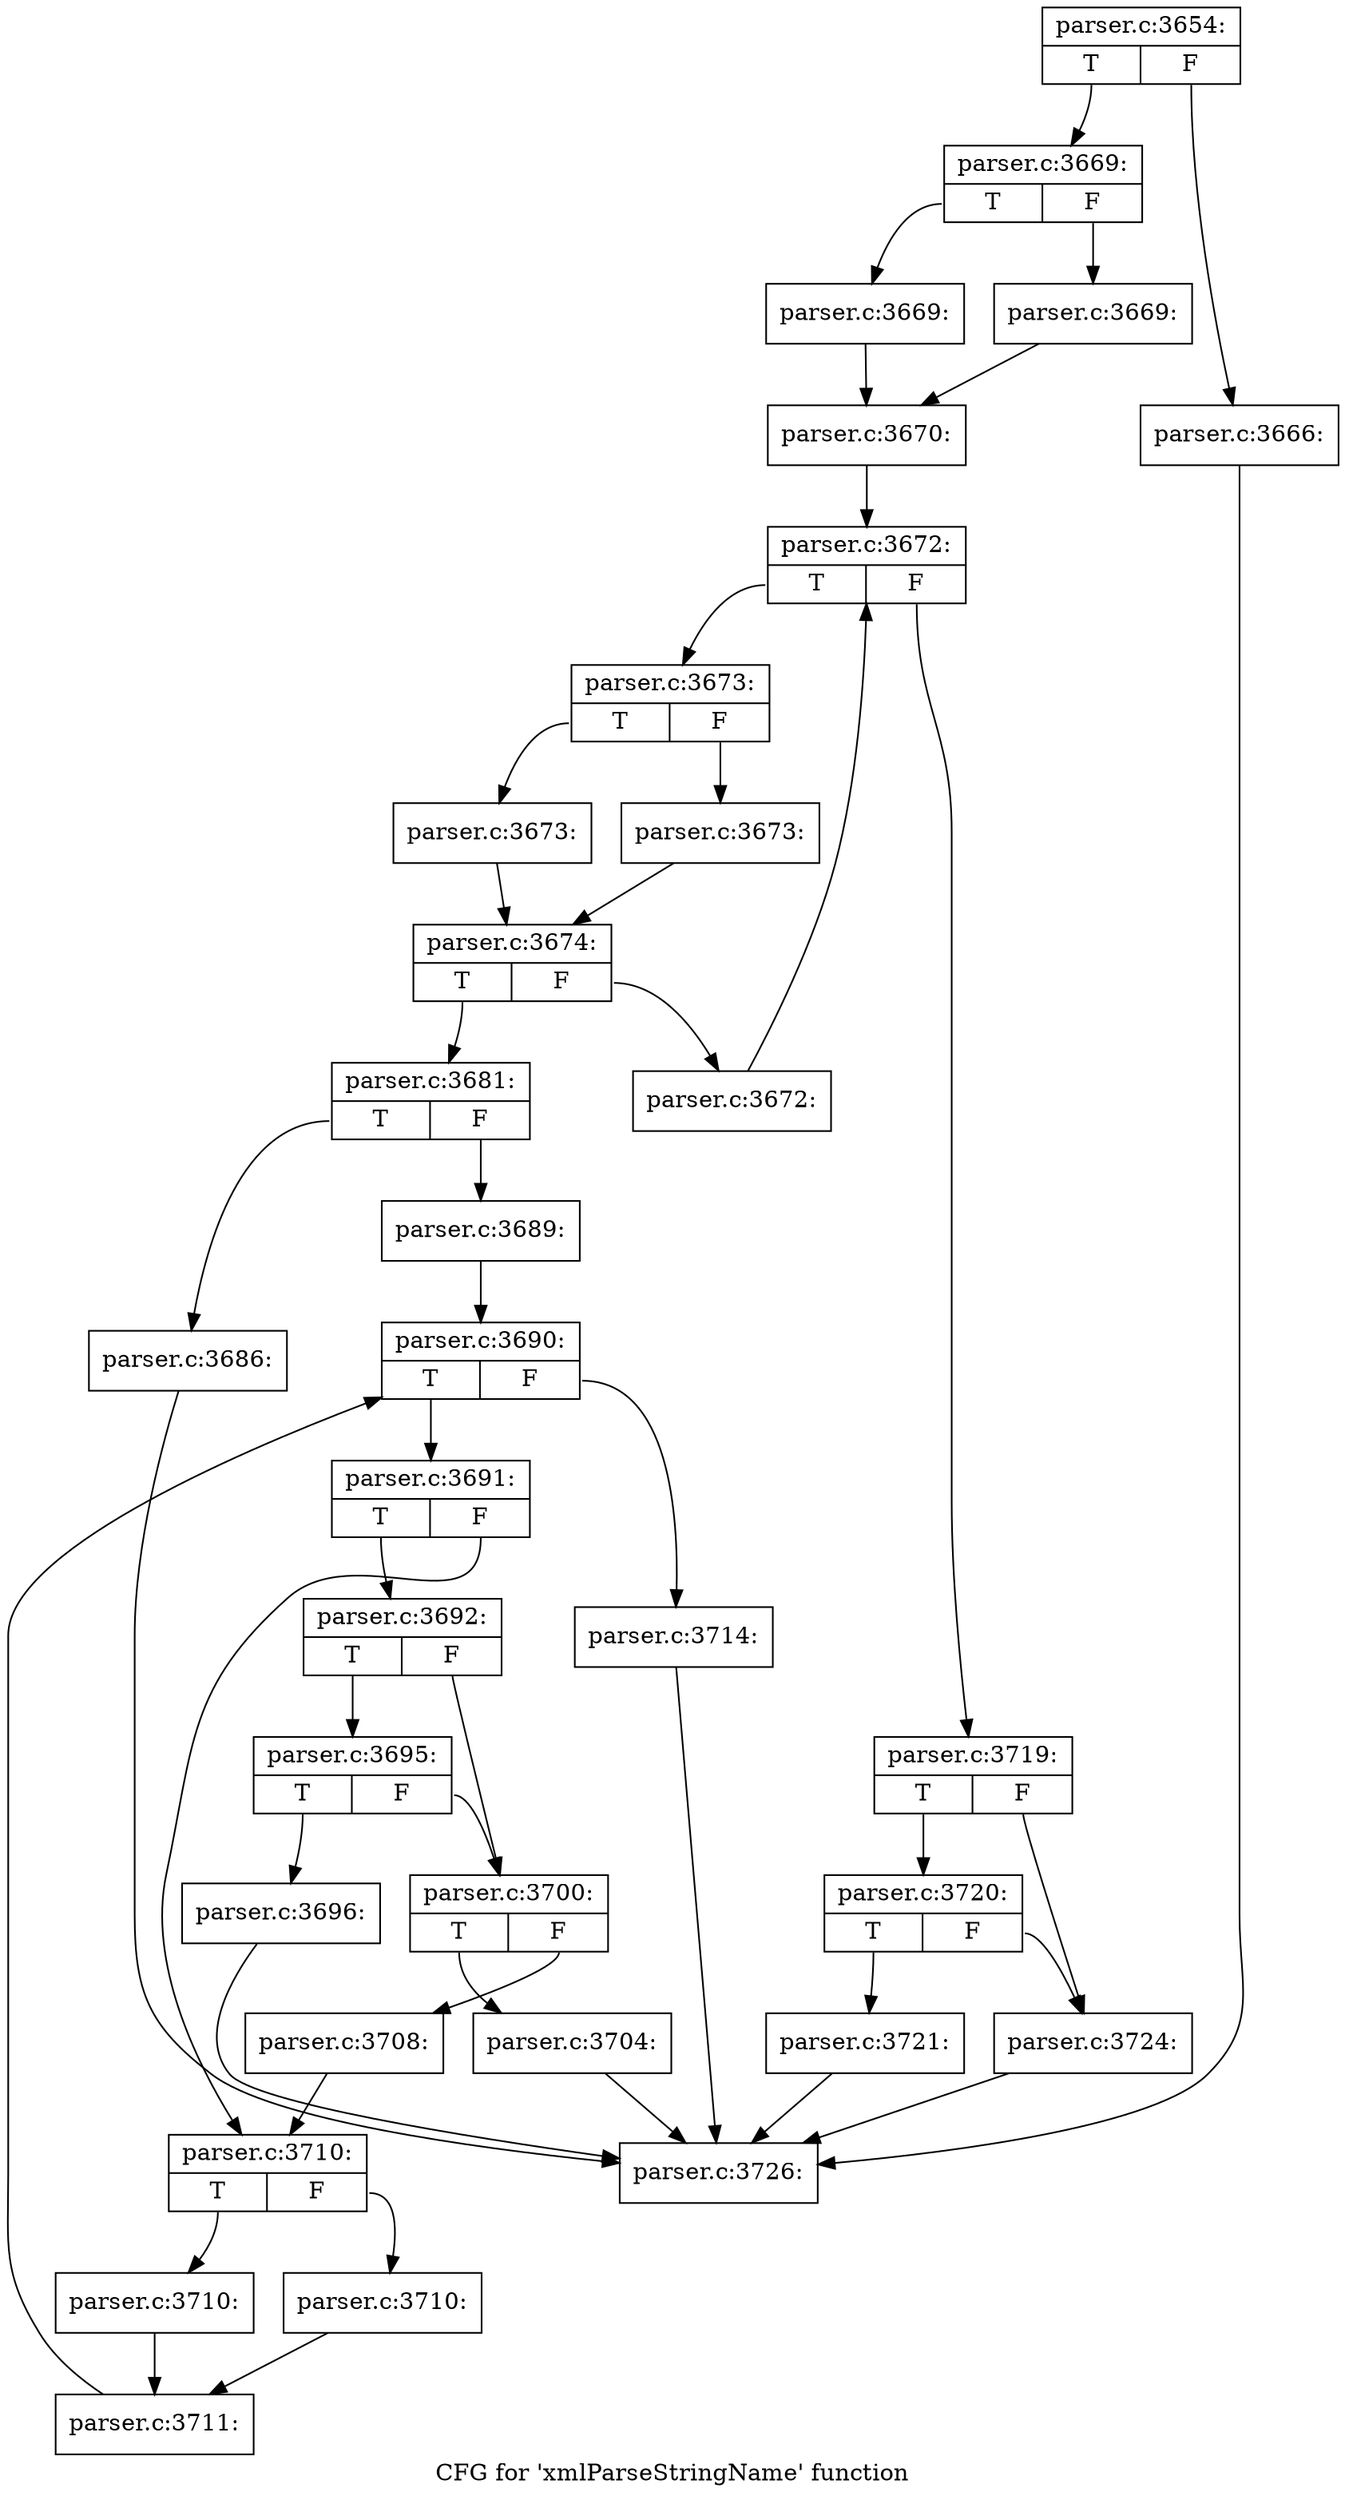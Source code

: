 digraph "CFG for 'xmlParseStringName' function" {
	label="CFG for 'xmlParseStringName' function";

	Node0x6081840 [shape=record,label="{parser.c:3654:|{<s0>T|<s1>F}}"];
	Node0x6081840:s0 -> Node0x608ee90;
	Node0x6081840:s1 -> Node0x608ee40;
	Node0x608ee40 [shape=record,label="{parser.c:3666:}"];
	Node0x608ee40 -> Node0x608d4e0;
	Node0x608ee90 [shape=record,label="{parser.c:3669:|{<s0>T|<s1>F}}"];
	Node0x608ee90:s0 -> Node0x608f720;
	Node0x608ee90:s1 -> Node0x608fa00;
	Node0x608f720 [shape=record,label="{parser.c:3669:}"];
	Node0x608f720 -> Node0x608fa50;
	Node0x608fa00 [shape=record,label="{parser.c:3669:}"];
	Node0x608fa00 -> Node0x608fa50;
	Node0x608fa50 [shape=record,label="{parser.c:3670:}"];
	Node0x608fa50 -> Node0x6090b20;
	Node0x6090b20 [shape=record,label="{parser.c:3672:|{<s0>T|<s1>F}}"];
	Node0x6090b20:s0 -> Node0x6090f40;
	Node0x6090b20:s1 -> Node0x6090d00;
	Node0x6090f40 [shape=record,label="{parser.c:3673:|{<s0>T|<s1>F}}"];
	Node0x6090f40:s0 -> Node0x6091080;
	Node0x6090f40:s1 -> Node0x6091120;
	Node0x6091080 [shape=record,label="{parser.c:3673:}"];
	Node0x6091080 -> Node0x60910d0;
	Node0x6091120 [shape=record,label="{parser.c:3673:}"];
	Node0x6091120 -> Node0x60910d0;
	Node0x60910d0 [shape=record,label="{parser.c:3674:|{<s0>T|<s1>F}}"];
	Node0x60910d0:s0 -> Node0x6092060;
	Node0x60910d0:s1 -> Node0x60920b0;
	Node0x6092060 [shape=record,label="{parser.c:3681:|{<s0>T|<s1>F}}"];
	Node0x6092060:s0 -> Node0x5ce3570;
	Node0x6092060:s1 -> Node0x5ce35c0;
	Node0x5ce3570 [shape=record,label="{parser.c:3686:}"];
	Node0x5ce3570 -> Node0x608d4e0;
	Node0x5ce35c0 [shape=record,label="{parser.c:3689:}"];
	Node0x5ce35c0 -> Node0x5ce3f60;
	Node0x5ce3f60 [shape=record,label="{parser.c:3690:|{<s0>T|<s1>F}}"];
	Node0x5ce3f60:s0 -> Node0x5ce43e0;
	Node0x5ce3f60:s1 -> Node0x5ce4200;
	Node0x5ce43e0 [shape=record,label="{parser.c:3691:|{<s0>T|<s1>F}}"];
	Node0x5ce43e0:s0 -> Node0x5ce45d0;
	Node0x5ce43e0:s1 -> Node0x5ce4620;
	Node0x5ce45d0 [shape=record,label="{parser.c:3692:|{<s0>T|<s1>F}}"];
	Node0x5ce45d0:s0 -> Node0x5ce4e10;
	Node0x5ce45d0:s1 -> Node0x5ce4dc0;
	Node0x5ce4e10 [shape=record,label="{parser.c:3695:|{<s0>T|<s1>F}}"];
	Node0x5ce4e10:s0 -> Node0x5ce4d70;
	Node0x5ce4e10:s1 -> Node0x5ce4dc0;
	Node0x5ce4d70 [shape=record,label="{parser.c:3696:}"];
	Node0x5ce4d70 -> Node0x608d4e0;
	Node0x5ce4dc0 [shape=record,label="{parser.c:3700:|{<s0>T|<s1>F}}"];
	Node0x5ce4dc0:s0 -> Node0x5c55140;
	Node0x5ce4dc0:s1 -> Node0x5c55190;
	Node0x5c55140 [shape=record,label="{parser.c:3704:}"];
	Node0x5c55140 -> Node0x608d4e0;
	Node0x5c55190 [shape=record,label="{parser.c:3708:}"];
	Node0x5c55190 -> Node0x5ce4620;
	Node0x5ce4620 [shape=record,label="{parser.c:3710:|{<s0>T|<s1>F}}"];
	Node0x5ce4620:s0 -> Node0x5c55c30;
	Node0x5ce4620:s1 -> Node0x5c55cd0;
	Node0x5c55c30 [shape=record,label="{parser.c:3710:}"];
	Node0x5c55c30 -> Node0x5c55c80;
	Node0x5c55cd0 [shape=record,label="{parser.c:3710:}"];
	Node0x5c55cd0 -> Node0x5c55c80;
	Node0x5c55c80 [shape=record,label="{parser.c:3711:}"];
	Node0x5c55c80 -> Node0x5ce3f60;
	Node0x5ce4200 [shape=record,label="{parser.c:3714:}"];
	Node0x5ce4200 -> Node0x608d4e0;
	Node0x60920b0 [shape=record,label="{parser.c:3672:}"];
	Node0x60920b0 -> Node0x6090b20;
	Node0x6090d00 [shape=record,label="{parser.c:3719:|{<s0>T|<s1>F}}"];
	Node0x6090d00:s0 -> Node0x5c57680;
	Node0x6090d00:s1 -> Node0x5c57630;
	Node0x5c57680 [shape=record,label="{parser.c:3720:|{<s0>T|<s1>F}}"];
	Node0x5c57680:s0 -> Node0x5c575e0;
	Node0x5c57680:s1 -> Node0x5c57630;
	Node0x5c575e0 [shape=record,label="{parser.c:3721:}"];
	Node0x5c575e0 -> Node0x608d4e0;
	Node0x5c57630 [shape=record,label="{parser.c:3724:}"];
	Node0x5c57630 -> Node0x608d4e0;
	Node0x608d4e0 [shape=record,label="{parser.c:3726:}"];
}
